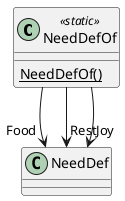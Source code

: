 @startuml
class NeedDefOf <<static>> {
    {static} NeedDefOf()
}
NeedDefOf --> "Food" NeedDef
NeedDefOf --> "Rest" NeedDef
NeedDefOf --> "Joy" NeedDef
@enduml

